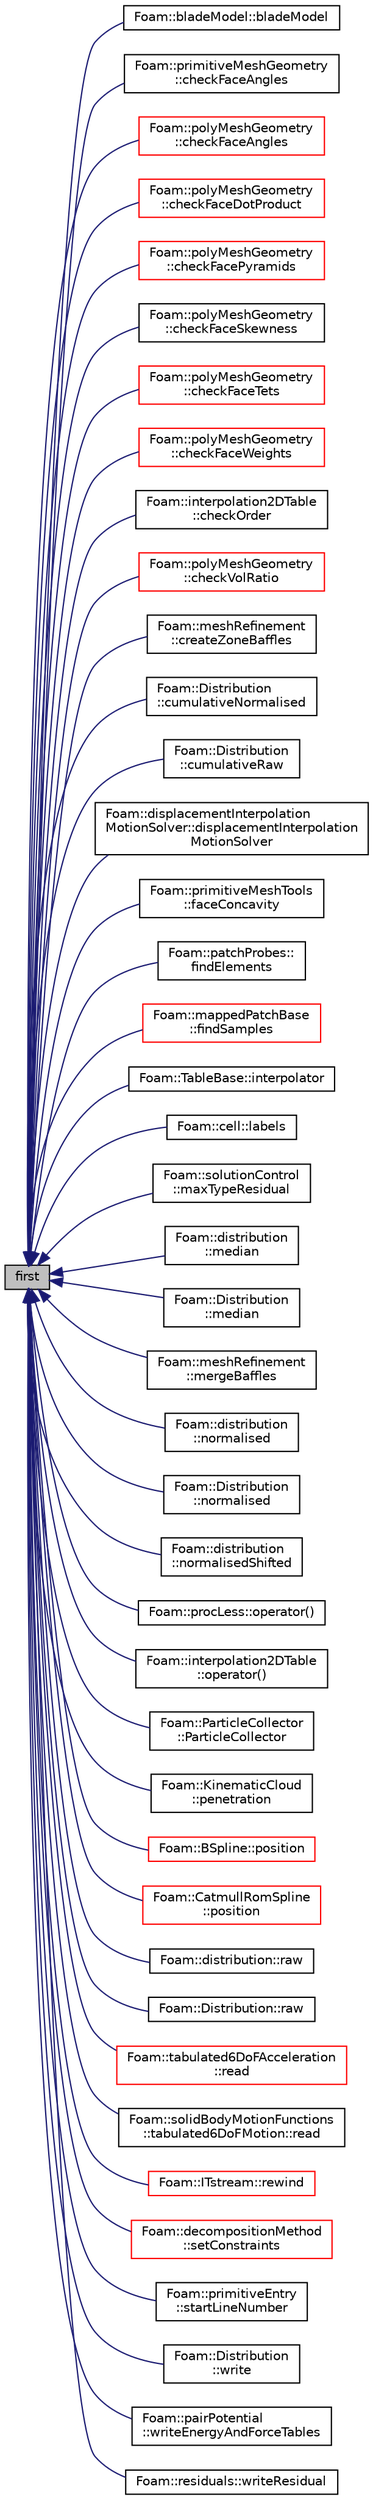 digraph "first"
{
  bgcolor="transparent";
  edge [fontname="Helvetica",fontsize="10",labelfontname="Helvetica",labelfontsize="10"];
  node [fontname="Helvetica",fontsize="10",shape=record];
  rankdir="LR";
  Node1 [label="first",height=0.2,width=0.4,color="black", fillcolor="grey75", style="filled", fontcolor="black"];
  Node1 -> Node2 [dir="back",color="midnightblue",fontsize="10",style="solid",fontname="Helvetica"];
  Node2 [label="Foam::bladeModel::bladeModel",height=0.2,width=0.4,color="black",URL="$a00137.html#ad76aaa89a464944047ede7ef53c29579",tooltip="Constructor. "];
  Node1 -> Node3 [dir="back",color="midnightblue",fontsize="10",style="solid",fontname="Helvetica"];
  Node3 [label="Foam::primitiveMeshGeometry\l::checkFaceAngles",height=0.2,width=0.4,color="black",URL="$a01968.html#a1e53fa2de621f051c1777b67d71e354c"];
  Node1 -> Node4 [dir="back",color="midnightblue",fontsize="10",style="solid",fontname="Helvetica"];
  Node4 [label="Foam::polyMeshGeometry\l::checkFaceAngles",height=0.2,width=0.4,color="red",URL="$a01920.html#a54a9bc2a85ca197cef7b133c51ec94b4",tooltip="See primitiveMesh. "];
  Node1 -> Node5 [dir="back",color="midnightblue",fontsize="10",style="solid",fontname="Helvetica"];
  Node5 [label="Foam::polyMeshGeometry\l::checkFaceDotProduct",height=0.2,width=0.4,color="red",URL="$a01920.html#a5014e575335db939bc66eb2fe32ac48f",tooltip="See primitiveMesh. "];
  Node1 -> Node6 [dir="back",color="midnightblue",fontsize="10",style="solid",fontname="Helvetica"];
  Node6 [label="Foam::polyMeshGeometry\l::checkFacePyramids",height=0.2,width=0.4,color="red",URL="$a01920.html#a185c3013142ff3facc41b31d9beef53a",tooltip="See primitiveMesh. "];
  Node1 -> Node7 [dir="back",color="midnightblue",fontsize="10",style="solid",fontname="Helvetica"];
  Node7 [label="Foam::polyMeshGeometry\l::checkFaceSkewness",height=0.2,width=0.4,color="black",URL="$a01920.html#a2df259c9e50de61beac65c3757c224eb",tooltip="See primitiveMesh. "];
  Node1 -> Node8 [dir="back",color="midnightblue",fontsize="10",style="solid",fontname="Helvetica"];
  Node8 [label="Foam::polyMeshGeometry\l::checkFaceTets",height=0.2,width=0.4,color="red",URL="$a01920.html#ac78de3d27453106d3cf818bda3fd90f4",tooltip="See primitiveMesh. "];
  Node1 -> Node9 [dir="back",color="midnightblue",fontsize="10",style="solid",fontname="Helvetica"];
  Node9 [label="Foam::polyMeshGeometry\l::checkFaceWeights",height=0.2,width=0.4,color="red",URL="$a01920.html#a6dbbfaac834107f888c95c13272d8d8a",tooltip="Interpolation weights (0.5 for regular mesh) "];
  Node1 -> Node10 [dir="back",color="midnightblue",fontsize="10",style="solid",fontname="Helvetica"];
  Node10 [label="Foam::interpolation2DTable\l::checkOrder",height=0.2,width=0.4,color="black",URL="$a01152.html#a4cd0a0c359458ba1d1aac10ea0f50b56",tooltip="Check that list is monotonically increasing. "];
  Node1 -> Node11 [dir="back",color="midnightblue",fontsize="10",style="solid",fontname="Helvetica"];
  Node11 [label="Foam::polyMeshGeometry\l::checkVolRatio",height=0.2,width=0.4,color="red",URL="$a01920.html#aa63d73334ea3f55a0fd59896924c6eb5",tooltip="Cell volume ratio of neighbouring cells (1 for regular mesh) "];
  Node1 -> Node12 [dir="back",color="midnightblue",fontsize="10",style="solid",fontname="Helvetica"];
  Node12 [label="Foam::meshRefinement\l::createZoneBaffles",height=0.2,width=0.4,color="black",URL="$a01469.html#a79af0bcc267d8fda8b3f4e683cac915b",tooltip="Create baffles for faces straddling zoned surfaces. Return. "];
  Node1 -> Node13 [dir="back",color="midnightblue",fontsize="10",style="solid",fontname="Helvetica"];
  Node13 [label="Foam::Distribution\l::cumulativeNormalised",height=0.2,width=0.4,color="black",URL="$a00560.html#a1f298c5b073878aa3669d18c3881ce5e",tooltip="Return the cumulative normalised distribution and. "];
  Node1 -> Node14 [dir="back",color="midnightblue",fontsize="10",style="solid",fontname="Helvetica"];
  Node14 [label="Foam::Distribution\l::cumulativeRaw",height=0.2,width=0.4,color="black",URL="$a00560.html#a37c9b55d1b1f888db4ebc5fa58dd0885",tooltip="Return the cumulative total bin weights and integration. "];
  Node1 -> Node15 [dir="back",color="midnightblue",fontsize="10",style="solid",fontname="Helvetica"];
  Node15 [label="Foam::displacementInterpolation\lMotionSolver::displacementInterpolation\lMotionSolver",height=0.2,width=0.4,color="black",URL="$a00550.html#af70627c48920441a925701b8da5266ba",tooltip="Construct from polyMesh and IOdictionary. "];
  Node1 -> Node16 [dir="back",color="midnightblue",fontsize="10",style="solid",fontname="Helvetica"];
  Node16 [label="Foam::primitiveMeshTools\l::faceConcavity",height=0.2,width=0.4,color="black",URL="$a01969.html#a10cc791bf86b406e9f23f80b34b8bf8d",tooltip="Generate face concavity field. Returns per face the (sin of the) "];
  Node1 -> Node17 [dir="back",color="midnightblue",fontsize="10",style="solid",fontname="Helvetica"];
  Node17 [label="Foam::patchProbes::\lfindElements",height=0.2,width=0.4,color="black",URL="$a01811.html#a852f621399b6ee1f3467e69a1d5fe8b4",tooltip="Find elements containing patchProbes. "];
  Node1 -> Node18 [dir="back",color="midnightblue",fontsize="10",style="solid",fontname="Helvetica"];
  Node18 [label="Foam::mappedPatchBase\l::findSamples",height=0.2,width=0.4,color="red",URL="$a01420.html#af1dadf58aa8d06f7448d1859188f909d",tooltip="Find cells/faces containing samples. "];
  Node1 -> Node19 [dir="back",color="midnightblue",fontsize="10",style="solid",fontname="Helvetica"];
  Node19 [label="Foam::TableBase::interpolator",height=0.2,width=0.4,color="black",URL="$a02547.html#a69fbcf93edc2b636440acad523bbc297",tooltip="Return (demand driven) interpolator. "];
  Node1 -> Node20 [dir="back",color="midnightblue",fontsize="10",style="solid",fontname="Helvetica"];
  Node20 [label="Foam::cell::labels",height=0.2,width=0.4,color="black",URL="$a00207.html#a3d430b24239270e1164f7255eca40085",tooltip="Return labels of cell vertices. "];
  Node1 -> Node21 [dir="back",color="midnightblue",fontsize="10",style="solid",fontname="Helvetica"];
  Node21 [label="Foam::solutionControl\l::maxTypeResidual",height=0.2,width=0.4,color="black",URL="$a02377.html#a851408fc90777a2baa937c41878fa138"];
  Node1 -> Node22 [dir="back",color="midnightblue",fontsize="10",style="solid",fontname="Helvetica"];
  Node22 [label="Foam::distribution\l::median",height=0.2,width=0.4,color="black",URL="$a00561.html#ab3175d5fe804b84308df53f219db4657"];
  Node1 -> Node23 [dir="back",color="midnightblue",fontsize="10",style="solid",fontname="Helvetica"];
  Node23 [label="Foam::Distribution\l::median",height=0.2,width=0.4,color="black",URL="$a00560.html#a526d7107d983cd716e3a4f73e10a9c1b"];
  Node1 -> Node24 [dir="back",color="midnightblue",fontsize="10",style="solid",fontname="Helvetica"];
  Node24 [label="Foam::meshRefinement\l::mergeBaffles",height=0.2,width=0.4,color="black",URL="$a01469.html#aa959f1ef1377d3a4eaac5ff099280e50",tooltip="Merge baffles. Gets pairs of faces. "];
  Node1 -> Node25 [dir="back",color="midnightblue",fontsize="10",style="solid",fontname="Helvetica"];
  Node25 [label="Foam::distribution\l::normalised",height=0.2,width=0.4,color="black",URL="$a00561.html#a8e68a759f0bcb21f4f133737e1318ef6"];
  Node1 -> Node26 [dir="back",color="midnightblue",fontsize="10",style="solid",fontname="Helvetica"];
  Node26 [label="Foam::Distribution\l::normalised",height=0.2,width=0.4,color="black",URL="$a00560.html#a0d37b28f72f3671726fd61a4959e4740",tooltip="Return the normalised distribution (probability density) "];
  Node1 -> Node27 [dir="back",color="midnightblue",fontsize="10",style="solid",fontname="Helvetica"];
  Node27 [label="Foam::distribution\l::normalisedShifted",height=0.2,width=0.4,color="black",URL="$a00561.html#ac6e2b0a301bce4cc2822d9aa89a14821"];
  Node1 -> Node28 [dir="back",color="midnightblue",fontsize="10",style="solid",fontname="Helvetica"];
  Node28 [label="Foam::procLess::operator()",height=0.2,width=0.4,color="black",URL="$a02001.html#a49202d8cfd6e19f3d43c028252050ed7"];
  Node1 -> Node29 [dir="back",color="midnightblue",fontsize="10",style="solid",fontname="Helvetica"];
  Node29 [label="Foam::interpolation2DTable\l::operator()",height=0.2,width=0.4,color="black",URL="$a01152.html#a9ab0f39aa8de2f2f58ecabbbff38221e",tooltip="Return an interpolated value. "];
  Node1 -> Node30 [dir="back",color="midnightblue",fontsize="10",style="solid",fontname="Helvetica"];
  Node30 [label="Foam::ParticleCollector\l::ParticleCollector",height=0.2,width=0.4,color="black",URL="$a01775.html#a7e033a5ad0d811a2692f6ae9237f85e6",tooltip="Construct from dictionary. "];
  Node1 -> Node31 [dir="back",color="midnightblue",fontsize="10",style="solid",fontname="Helvetica"];
  Node31 [label="Foam::KinematicCloud\l::penetration",height=0.2,width=0.4,color="black",URL="$a01231.html#aa8e8605f7454fbb76092407fb1906597",tooltip="Penetration for fraction [0-1] of the current total mass. "];
  Node1 -> Node32 [dir="back",color="midnightblue",fontsize="10",style="solid",fontname="Helvetica"];
  Node32 [label="Foam::BSpline::position",height=0.2,width=0.4,color="red",URL="$a00164.html#a34fba20c066401ebf043c0461554ad7b",tooltip="Return the point position corresponding to the curve parameter. "];
  Node1 -> Node33 [dir="back",color="midnightblue",fontsize="10",style="solid",fontname="Helvetica"];
  Node33 [label="Foam::CatmullRomSpline\l::position",height=0.2,width=0.4,color="red",URL="$a00204.html#a34fba20c066401ebf043c0461554ad7b",tooltip="Return the point position corresponding to the curve parameter. "];
  Node1 -> Node34 [dir="back",color="midnightblue",fontsize="10",style="solid",fontname="Helvetica"];
  Node34 [label="Foam::distribution::raw",height=0.2,width=0.4,color="black",URL="$a00561.html#a875f339724e57c25b4adefa52bda3e10"];
  Node1 -> Node35 [dir="back",color="midnightblue",fontsize="10",style="solid",fontname="Helvetica"];
  Node35 [label="Foam::Distribution::raw",height=0.2,width=0.4,color="black",URL="$a00560.html#a534e886fbc527191f1449a00238be6b3",tooltip="Return the distribution of the total bin weights. "];
  Node1 -> Node36 [dir="back",color="midnightblue",fontsize="10",style="solid",fontname="Helvetica"];
  Node36 [label="Foam::tabulated6DoFAcceleration\l::read",height=0.2,width=0.4,color="red",URL="$a02550.html#a6cb32eddd3d7e49483d3fd4f7d913445",tooltip="Update properties from given dictionary. "];
  Node1 -> Node37 [dir="back",color="midnightblue",fontsize="10",style="solid",fontname="Helvetica"];
  Node37 [label="Foam::solidBodyMotionFunctions\l::tabulated6DoFMotion::read",height=0.2,width=0.4,color="black",URL="$a02551.html#afeed4512a4be2653bc44cb43a1ae0788",tooltip="Update properties from given dictionary. "];
  Node1 -> Node38 [dir="back",color="midnightblue",fontsize="10",style="solid",fontname="Helvetica"];
  Node38 [label="Foam::ITstream::rewind",height=0.2,width=0.4,color="red",URL="$a01215.html#a05672413dc96a628155fb940ab50362d",tooltip="Rewind and return the stream so that it may be read again. "];
  Node1 -> Node39 [dir="back",color="midnightblue",fontsize="10",style="solid",fontname="Helvetica"];
  Node39 [label="Foam::decompositionMethod\l::setConstraints",height=0.2,width=0.4,color="red",URL="$a00506.html#a36608a91d1c00b41284eaf46b895387c",tooltip="Helper: extract constraints: "];
  Node1 -> Node40 [dir="back",color="midnightblue",fontsize="10",style="solid",fontname="Helvetica"];
  Node40 [label="Foam::primitiveEntry\l::startLineNumber",height=0.2,width=0.4,color="black",URL="$a01966.html#a2535f3d5b5cb39190c77ef00839a93dc",tooltip="Return line number of first token in dictionary. "];
  Node1 -> Node41 [dir="back",color="midnightblue",fontsize="10",style="solid",fontname="Helvetica"];
  Node41 [label="Foam::Distribution\l::write",height=0.2,width=0.4,color="black",URL="$a00560.html#a3d1a19e605f456391c76defaee3cb1c5",tooltip="Write the distribution to file: key normalised raw. "];
  Node1 -> Node42 [dir="back",color="midnightblue",fontsize="10",style="solid",fontname="Helvetica"];
  Node42 [label="Foam::pairPotential\l::writeEnergyAndForceTables",height=0.2,width=0.4,color="black",URL="$a01765.html#a66202adb41e45e18c12b4fd414513671"];
  Node1 -> Node43 [dir="back",color="midnightblue",fontsize="10",style="solid",fontname="Helvetica"];
  Node43 [label="Foam::residuals::writeResidual",height=0.2,width=0.4,color="black",URL="$a02162.html#a595e87c39c4137068975c9474942dd4f",tooltip="Calculate the field min/max. "];
}
